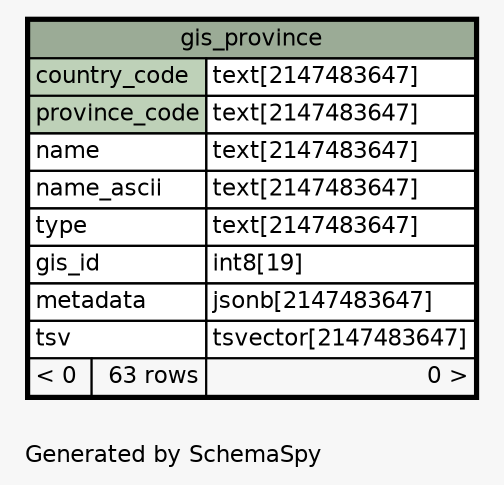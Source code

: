 // dot 2.38.0 on Linux 4.4.0-78-generic
// SchemaSpy rev 590
digraph "oneDegreeRelationshipsDiagram" {
  graph [
    rankdir="RL"
    bgcolor="#f7f7f7"
    label="\nGenerated by SchemaSpy"
    labeljust="l"
    nodesep="0.18"
    ranksep="0.46"
    fontname="Helvetica"
    fontsize="11"
  ];
  node [
    fontname="Helvetica"
    fontsize="11"
    shape="plaintext"
  ];
  edge [
    arrowsize="0.8"
  ];
  "gis_province" [
    label=<
    <TABLE BORDER="2" CELLBORDER="1" CELLSPACING="0" BGCOLOR="#ffffff">
      <TR><TD COLSPAN="3" BGCOLOR="#9bab96" ALIGN="CENTER">gis_province</TD></TR>
      <TR><TD PORT="country_code" COLSPAN="2" BGCOLOR="#bed1b8" ALIGN="LEFT">country_code</TD><TD PORT="country_code.type" ALIGN="LEFT">text[2147483647]</TD></TR>
      <TR><TD PORT="province_code" COLSPAN="2" BGCOLOR="#bed1b8" ALIGN="LEFT">province_code</TD><TD PORT="province_code.type" ALIGN="LEFT">text[2147483647]</TD></TR>
      <TR><TD PORT="name" COLSPAN="2" ALIGN="LEFT">name</TD><TD PORT="name.type" ALIGN="LEFT">text[2147483647]</TD></TR>
      <TR><TD PORT="name_ascii" COLSPAN="2" ALIGN="LEFT">name_ascii</TD><TD PORT="name_ascii.type" ALIGN="LEFT">text[2147483647]</TD></TR>
      <TR><TD PORT="type" COLSPAN="2" ALIGN="LEFT">type</TD><TD PORT="type.type" ALIGN="LEFT">text[2147483647]</TD></TR>
      <TR><TD PORT="gis_id" COLSPAN="2" ALIGN="LEFT">gis_id</TD><TD PORT="gis_id.type" ALIGN="LEFT">int8[19]</TD></TR>
      <TR><TD PORT="metadata" COLSPAN="2" ALIGN="LEFT">metadata</TD><TD PORT="metadata.type" ALIGN="LEFT">jsonb[2147483647]</TD></TR>
      <TR><TD PORT="tsv" COLSPAN="2" ALIGN="LEFT">tsv</TD><TD PORT="tsv.type" ALIGN="LEFT">tsvector[2147483647]</TD></TR>
      <TR><TD ALIGN="LEFT" BGCOLOR="#f7f7f7">&lt; 0</TD><TD ALIGN="RIGHT" BGCOLOR="#f7f7f7">63 rows</TD><TD ALIGN="RIGHT" BGCOLOR="#f7f7f7">0 &gt;</TD></TR>
    </TABLE>>
    URL="gis_province.html"
    tooltip="gis_province"
  ];
}
